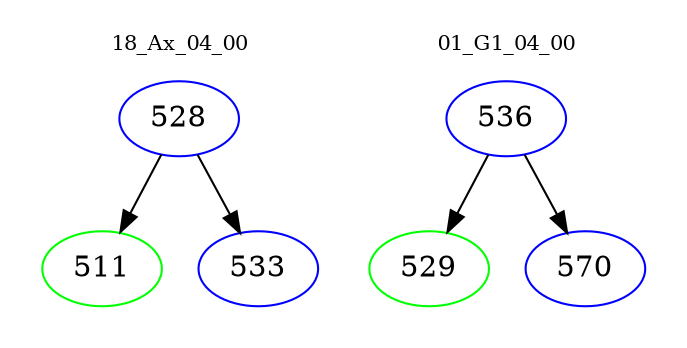 digraph{
subgraph cluster_0 {
color = white
label = "18_Ax_04_00";
fontsize=10;
T0_528 [label="528", color="blue"]
T0_528 -> T0_511 [color="black"]
T0_511 [label="511", color="green"]
T0_528 -> T0_533 [color="black"]
T0_533 [label="533", color="blue"]
}
subgraph cluster_1 {
color = white
label = "01_G1_04_00";
fontsize=10;
T1_536 [label="536", color="blue"]
T1_536 -> T1_529 [color="black"]
T1_529 [label="529", color="green"]
T1_536 -> T1_570 [color="black"]
T1_570 [label="570", color="blue"]
}
}
